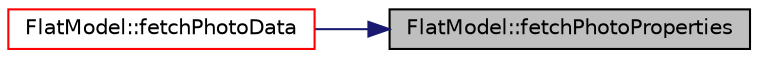 digraph "FlatModel::fetchPhotoProperties"
{
 // LATEX_PDF_SIZE
  edge [fontname="Helvetica",fontsize="10",labelfontname="Helvetica",labelfontsize="10"];
  node [fontname="Helvetica",fontsize="10",shape=record];
  rankdir="RL";
  Node1 [label="FlatModel::fetchPhotoProperties",height=0.2,width=0.4,color="black", fillcolor="grey75", style="filled", fontcolor="black",tooltip=" "];
  Node1 -> Node2 [dir="back",color="midnightblue",fontsize="10",style="solid",fontname="Helvetica"];
  Node2 [label="FlatModel::fetchPhotoData",height=0.2,width=0.4,color="red", fillcolor="white", style="filled",URL="$class_flat_model.html#a4a19431437655a63979f89d71253a931",tooltip=" "];
}
